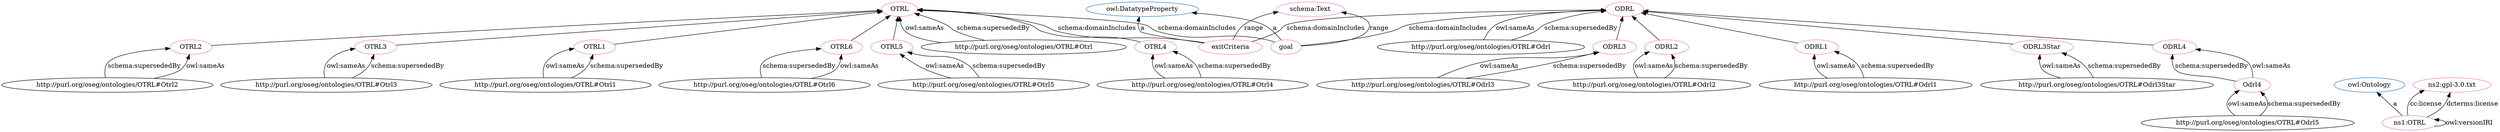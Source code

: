 digraph G {
  rankdir=BT
  node[height=.3]
"http://purl.org/oseg/ontologies/OTRL#OTRL4" [fillcolor="#1f77b4" color="#1f77b4" label="OTRL4"]
"http://www.w3.org/2002/07/owl#DatatypeProperty" [fillcolor="#1f77b4" color="#1f77b4" label="owl:DatatypeProperty"]
"http://purl.org/oseg/ontologies/OTRL#OTRL2" [fillcolor="#1f77b4" color="#1f77b4" label="OTRL2"]
"http://purl.org/oseg/ontologies/OTRL#OTRL3" [fillcolor="#1f77b4" color="#1f77b4" label="OTRL3"]
"http://purl.org/oseg/ontologies/OTRL#OTRL" [fillcolor="#1f77b4" color="#1f77b4" label="OTRL"]
"http://purl.org/oseg/ontologies/OTRL#ODRL1" [fillcolor="#1f77b4" color="#1f77b4" label="ODRL1"]
"http://www.w3.org/2002/07/owl#Ontology" [fillcolor="#1f77b4" color="#1f77b4" label="owl:Ontology"]
"http://purl.org/oseg/ontologies/OTRL#ODRL3Star" [fillcolor="#1f77b4" color="#1f77b4" label="ODRL3Star"]
"http://purl.org/oseg/ontologies/OTRL#ODRL4" [fillcolor="#1f77b4" color="#1f77b4" label="ODRL4"]
"http://purl.org/oseg/ontologies/OTRL#ODRL" [fillcolor="#1f77b4" color="#1f77b4" label="ODRL"]
"http://purl.org/oseg/ontologies/OTRL#OTRL1" [fillcolor="#1f77b4" color="#1f77b4" label="OTRL1"]
"http://purl.org/oseg/ontologies/OTRL#OTRL6" [fillcolor="#1f77b4" color="#1f77b4" label="OTRL6"]
"http://purl.org/oseg/ontologies/OTRL#OTRL5" [fillcolor="#1f77b4" color="#1f77b4" label="OTRL5"]
"http://purl.org/oseg/ontologies/OTRL#ODRL3" [fillcolor="#1f77b4" color="#1f77b4" label="ODRL3"]
"http://purl.org/oseg/ontologies/OTRL#ODRL2" [fillcolor="#1f77b4" color="#1f77b4" label="ODRL2"]
"http://purl.org/oseg/ontologies/OTRL#OTRL1" [fillcolor="#e377c2" color="#e377c2" label="OTRL1"]
"http://purl.org/oseg/ontologies/OTRL#OTRL2" [fillcolor="#e377c2" color="#e377c2" label="OTRL2"]
"http://purl.org/oseg/ontologies/OTRL#OTRL6" [fillcolor="#e377c2" color="#e377c2" label="OTRL6"]
"http://purl.org/oseg/ontologies/OTRL#ODRL3Star" [fillcolor="#e377c2" color="#e377c2" label="ODRL3Star"]
"http://purl.org/oseg/ontologies/OTRL#OTRL5" [fillcolor="#e377c2" color="#e377c2" label="OTRL5"]
"http://schema.org/Text" [fillcolor="#e377c2" color="#e377c2" label="schema:Text"]
"http://purl.org/oseg/ontologies/OTRL#OTRL" [fillcolor="#e377c2" color="#e377c2" label="OTRL"]
"http://purl.org/oseg/ontologies/OTRL#OTRL4" [fillcolor="#e377c2" color="#e377c2" label="OTRL4"]
"http://purl.org/oseg/ontologies/OTRL#ODRL" [fillcolor="#e377c2" color="#e377c2" label="ODRL"]
"http://purl.org/oseg/ontologies/OTRL#ODRL4" [fillcolor="#e377c2" color="#e377c2" label="ODRL4"]
"http://purl.org/oseg/ontologies/OTRL#ODRL3" [fillcolor="#e377c2" color="#e377c2" label="ODRL3"]
"http://purl.org/oseg/ontologies/OTRL#ODRL1" [fillcolor="#e377c2" color="#e377c2" label="ODRL1"]
"http://purl.org/oseg/ontologies/OTRL#Odrl4" [fillcolor="#e377c2" color="#e377c2" label="Odrl4"]
"http://purl.org/oseg/ontologies/OTRL" [fillcolor="#e377c2" color="#e377c2" label="ns1:OTRL"]
"http://purl.org/oseg/ontologies/OTRL#OTRL3" [fillcolor="#e377c2" color="#e377c2" label="OTRL3"]
"http://purl.org/oseg/ontologies/OTRL#exitCriteria" [fillcolor="#e377c2" color="#e377c2" label="exitCriteria"]
"https://www.gnu.org/licenses/gpl-3.0.txt" [fillcolor="#e377c2" color="#e377c2" label="ns2:gpl-3.0.txt"]
"http://purl.org/oseg/ontologies/OTRL#ODRL2" [fillcolor="#e377c2" color="#e377c2" label="ODRL2"]
"http://purl.org/oseg/ontologies/OTRL#goal" [fillcolor="#e377c2" color="#e377c2" label="goal"]
  "http://purl.org/oseg/ontologies/OTRL#Otrl1" -> "http://purl.org/oseg/ontologies/OTRL#OTRL1" [label="owl:sameAs"]
  "http://purl.org/oseg/ontologies/OTRL#Otrl2" -> "http://purl.org/oseg/ontologies/OTRL#OTRL2" [label="schema:supersededBy"]
  "http://purl.org/oseg/ontologies/OTRL#Otrl2" -> "http://purl.org/oseg/ontologies/OTRL#OTRL2" [label="owl:sameAs"]
  "http://purl.org/oseg/ontologies/OTRL#Otrl6" -> "http://purl.org/oseg/ontologies/OTRL#OTRL6" [label="schema:supersededBy"]
  "http://purl.org/oseg/ontologies/OTRL#Odrl3Star" -> "http://purl.org/oseg/ontologies/OTRL#ODRL3Star" [label="owl:sameAs"]
  "http://purl.org/oseg/ontologies/OTRL#Otrl5" -> "http://purl.org/oseg/ontologies/OTRL#OTRL5" [label="owl:sameAs"]
  "http://purl.org/oseg/ontologies/OTRL#exitCriteria" -> "http://schema.org/Text" [label="range"]
  "http://purl.org/oseg/ontologies/OTRL#Otrl" -> "http://purl.org/oseg/ontologies/OTRL#OTRL" [label="schema:supersededBy"]
  "http://purl.org/oseg/ontologies/OTRL#OTRL1" -> "http://purl.org/oseg/ontologies/OTRL#OTRL" [label=""]
  "http://purl.org/oseg/ontologies/OTRL#Otrl4" -> "http://purl.org/oseg/ontologies/OTRL#OTRL4" [label="owl:sameAs"]
  "http://purl.org/oseg/ontologies/OTRL#ODRL3" -> "http://purl.org/oseg/ontologies/OTRL#ODRL" [label=""]
  "http://purl.org/oseg/ontologies/OTRL#Odrl4" -> "http://purl.org/oseg/ontologies/OTRL#ODRL4" [label="schema:supersededBy"]
  "http://purl.org/oseg/ontologies/OTRL#goal" -> "http://purl.org/oseg/ontologies/OTRL#OTRL" [label="schema:domainIncludes"]
  "http://purl.org/oseg/ontologies/OTRL#Odrl3Star" -> "http://purl.org/oseg/ontologies/OTRL#ODRL3Star" [label="schema:supersededBy"]
  "http://purl.org/oseg/ontologies/OTRL#Odrl3" -> "http://purl.org/oseg/ontologies/OTRL#ODRL3" [label="owl:sameAs"]
  "http://purl.org/oseg/ontologies/OTRL#OTRL2" -> "http://purl.org/oseg/ontologies/OTRL#OTRL" [label=""]
  "http://purl.org/oseg/ontologies/OTRL#Odrl1" -> "http://purl.org/oseg/ontologies/OTRL#ODRL1" [label="owl:sameAs"]
  "http://purl.org/oseg/ontologies/OTRL#goal" -> "http://purl.org/oseg/ontologies/OTRL#ODRL" [label="schema:domainIncludes"]
  "http://purl.org/oseg/ontologies/OTRL#Otrl5" -> "http://purl.org/oseg/ontologies/OTRL#OTRL5" [label="schema:supersededBy"]
  "http://purl.org/oseg/ontologies/OTRL#ODRL1" -> "http://purl.org/oseg/ontologies/OTRL#ODRL" [label=""]
  "http://purl.org/oseg/ontologies/OTRL#OTRL4" -> "http://purl.org/oseg/ontologies/OTRL#OTRL" [label=""]
  "http://purl.org/oseg/ontologies/OTRL#OTRL3" -> "http://purl.org/oseg/ontologies/OTRL#OTRL" [label=""]
  "http://purl.org/oseg/ontologies/OTRL#Odrl" -> "http://purl.org/oseg/ontologies/OTRL#ODRL" [label="owl:sameAs"]
  "http://purl.org/oseg/ontologies/OTRL#Odrl5" -> "http://purl.org/oseg/ontologies/OTRL#Odrl4" [label="owl:sameAs"]
  "http://purl.org/oseg/ontologies/OTRL" -> "http://purl.org/oseg/ontologies/OTRL" [label="owl:versionIRI"]
  "http://purl.org/oseg/ontologies/OTRL#Otrl1" -> "http://purl.org/oseg/ontologies/OTRL#OTRL1" [label="schema:supersededBy"]
  "http://purl.org/oseg/ontologies/OTRL#Odrl1" -> "http://purl.org/oseg/ontologies/OTRL#ODRL1" [label="schema:supersededBy"]
  "http://purl.org/oseg/ontologies/OTRL#Otrl3" -> "http://purl.org/oseg/ontologies/OTRL#OTRL3" [label="owl:sameAs"]
  "http://purl.org/oseg/ontologies/OTRL#goal" -> "http://schema.org/Text" [label="range"]
  "http://purl.org/oseg/ontologies/OTRL#exitCriteria" -> "http://www.w3.org/2002/07/owl#DatatypeProperty" [label="a"]
  "http://purl.org/oseg/ontologies/OTRL" -> "https://www.gnu.org/licenses/gpl-3.0.txt" [label="cc:license"]
  "http://purl.org/oseg/ontologies/OTRL#ODRL3Star" -> "http://purl.org/oseg/ontologies/OTRL#ODRL" [label=""]
  "http://purl.org/oseg/ontologies/OTRL#Odrl2" -> "http://purl.org/oseg/ontologies/OTRL#ODRL2" [label="owl:sameAs"]
  "http://purl.org/oseg/ontologies/OTRL#Odrl5" -> "http://purl.org/oseg/ontologies/OTRL#Odrl4" [label="schema:supersededBy"]
  "http://purl.org/oseg/ontologies/OTRL#ODRL2" -> "http://purl.org/oseg/ontologies/OTRL#ODRL" [label=""]
  "http://purl.org/oseg/ontologies/OTRL#Odrl4" -> "http://purl.org/oseg/ontologies/OTRL#ODRL4" [label="owl:sameAs"]
  "http://purl.org/oseg/ontologies/OTRL#goal" -> "http://www.w3.org/2002/07/owl#DatatypeProperty" [label="a"]
  "http://purl.org/oseg/ontologies/OTRL" -> "http://www.w3.org/2002/07/owl#Ontology" [label="a"]
  "http://purl.org/oseg/ontologies/OTRL" -> "https://www.gnu.org/licenses/gpl-3.0.txt" [label="dcterms:license"]
  "http://purl.org/oseg/ontologies/OTRL#Otrl3" -> "http://purl.org/oseg/ontologies/OTRL#OTRL3" [label="schema:supersededBy"]
  "http://purl.org/oseg/ontologies/OTRL#OTRL6" -> "http://purl.org/oseg/ontologies/OTRL#OTRL" [label=""]
  "http://purl.org/oseg/ontologies/OTRL#Otrl6" -> "http://purl.org/oseg/ontologies/OTRL#OTRL6" [label="owl:sameAs"]
  "http://purl.org/oseg/ontologies/OTRL#Odrl3" -> "http://purl.org/oseg/ontologies/OTRL#ODRL3" [label="schema:supersededBy"]
  "http://purl.org/oseg/ontologies/OTRL#ODRL4" -> "http://purl.org/oseg/ontologies/OTRL#ODRL" [label=""]
  "http://purl.org/oseg/ontologies/OTRL#Otrl" -> "http://purl.org/oseg/ontologies/OTRL#OTRL" [label="owl:sameAs"]
  "http://purl.org/oseg/ontologies/OTRL#exitCriteria" -> "http://purl.org/oseg/ontologies/OTRL#OTRL" [label="schema:domainIncludes"]
  "http://purl.org/oseg/ontologies/OTRL#Odrl2" -> "http://purl.org/oseg/ontologies/OTRL#ODRL2" [label="schema:supersededBy"]
  "http://purl.org/oseg/ontologies/OTRL#Odrl" -> "http://purl.org/oseg/ontologies/OTRL#ODRL" [label="schema:supersededBy"]
  "http://purl.org/oseg/ontologies/OTRL#exitCriteria" -> "http://purl.org/oseg/ontologies/OTRL#ODRL" [label="schema:domainIncludes"]
  "http://purl.org/oseg/ontologies/OTRL#Otrl4" -> "http://purl.org/oseg/ontologies/OTRL#OTRL4" [label="schema:supersededBy"]
  "http://purl.org/oseg/ontologies/OTRL#OTRL5" -> "http://purl.org/oseg/ontologies/OTRL#OTRL" [label=""]
}
